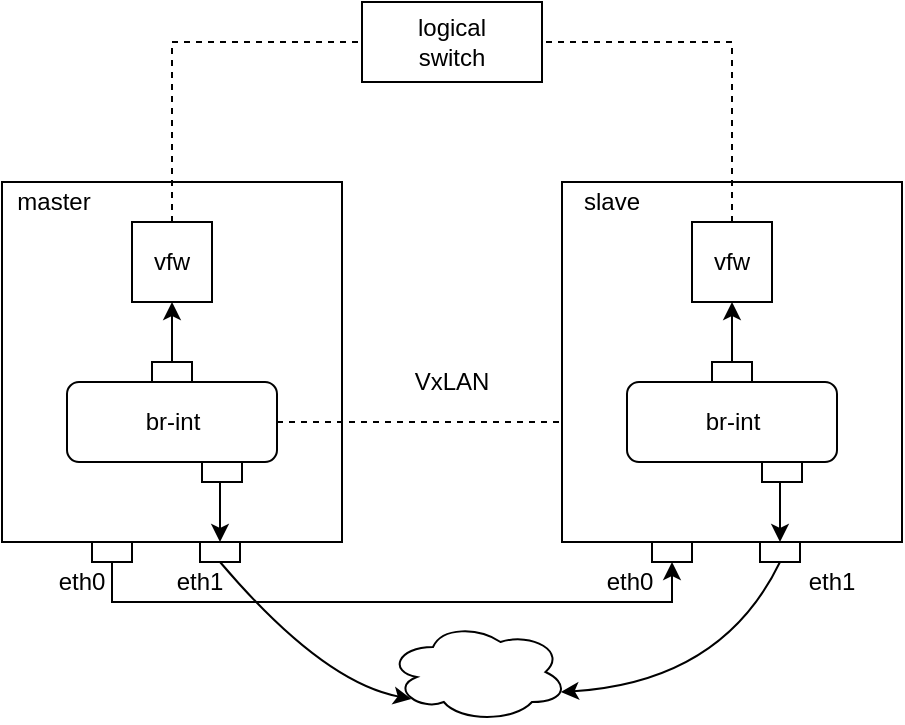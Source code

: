 <mxfile version="12.9.4" type="github"><diagram id="NUOA6mpo8N-NY2d6egCE" name="Page-1"><mxGraphModel dx="1102" dy="582" grid="1" gridSize="10" guides="1" tooltips="1" connect="1" arrows="1" fold="1" page="1" pageScale="1" pageWidth="827" pageHeight="1169" math="0" shadow="0"><root><mxCell id="0"/><mxCell id="1" parent="0"/><mxCell id="D7tAY-Ja1K5RIbv1iKdG-1" value="" style="rounded=0;whiteSpace=wrap;html=1;" vertex="1" parent="1"><mxGeometry x="80" y="110" width="170" height="180" as="geometry"/></mxCell><mxCell id="D7tAY-Ja1K5RIbv1iKdG-27" style="edgeStyle=orthogonalEdgeStyle;rounded=0;orthogonalLoop=1;jettySize=auto;html=1;exitX=1;exitY=0.5;exitDx=0;exitDy=0;dashed=1;endArrow=none;endFill=0;" edge="1" parent="1" source="D7tAY-Ja1K5RIbv1iKdG-2" target="D7tAY-Ja1K5RIbv1iKdG-14"><mxGeometry relative="1" as="geometry"/></mxCell><mxCell id="D7tAY-Ja1K5RIbv1iKdG-2" value="br-int" style="rounded=1;whiteSpace=wrap;html=1;" vertex="1" parent="1"><mxGeometry x="112.5" y="210" width="105" height="40" as="geometry"/></mxCell><mxCell id="D7tAY-Ja1K5RIbv1iKdG-29" style="edgeStyle=orthogonalEdgeStyle;rounded=0;orthogonalLoop=1;jettySize=auto;html=1;exitX=0.5;exitY=1;exitDx=0;exitDy=0;entryX=0.5;entryY=0;entryDx=0;entryDy=0;endArrow=classic;endFill=1;" edge="1" parent="1" source="D7tAY-Ja1K5RIbv1iKdG-3" target="D7tAY-Ja1K5RIbv1iKdG-10"><mxGeometry relative="1" as="geometry"/></mxCell><mxCell id="D7tAY-Ja1K5RIbv1iKdG-3" value="" style="rounded=0;whiteSpace=wrap;html=1;" vertex="1" parent="1"><mxGeometry x="180" y="250" width="20" height="10" as="geometry"/></mxCell><mxCell id="D7tAY-Ja1K5RIbv1iKdG-8" value="" style="edgeStyle=orthogonalEdgeStyle;rounded=0;orthogonalLoop=1;jettySize=auto;html=1;entryX=0.5;entryY=1;entryDx=0;entryDy=0;entryPerimeter=0;" edge="1" parent="1" source="D7tAY-Ja1K5RIbv1iKdG-4" target="D7tAY-Ja1K5RIbv1iKdG-5"><mxGeometry relative="1" as="geometry"><mxPoint x="165" y="120" as="targetPoint"/></mxGeometry></mxCell><mxCell id="D7tAY-Ja1K5RIbv1iKdG-4" value="" style="rounded=0;whiteSpace=wrap;html=1;" vertex="1" parent="1"><mxGeometry x="155" y="200" width="20" height="10" as="geometry"/></mxCell><mxCell id="D7tAY-Ja1K5RIbv1iKdG-25" style="edgeStyle=orthogonalEdgeStyle;rounded=0;orthogonalLoop=1;jettySize=auto;html=1;exitX=0.5;exitY=0;exitDx=0;exitDy=0;entryX=0;entryY=0.5;entryDx=0;entryDy=0;dashed=1;endArrow=none;endFill=0;" edge="1" parent="1" source="D7tAY-Ja1K5RIbv1iKdG-5" target="D7tAY-Ja1K5RIbv1iKdG-23"><mxGeometry relative="1" as="geometry"/></mxCell><mxCell id="D7tAY-Ja1K5RIbv1iKdG-5" value="vfw" style="whiteSpace=wrap;html=1;aspect=fixed;" vertex="1" parent="1"><mxGeometry x="145" y="130" width="40" height="40" as="geometry"/></mxCell><mxCell id="D7tAY-Ja1K5RIbv1iKdG-45" style="edgeStyle=orthogonalEdgeStyle;rounded=0;orthogonalLoop=1;jettySize=auto;html=1;exitX=0.5;exitY=1;exitDx=0;exitDy=0;entryX=0.5;entryY=1;entryDx=0;entryDy=0;endArrow=classic;endFill=1;" edge="1" parent="1" source="D7tAY-Ja1K5RIbv1iKdG-9" target="D7tAY-Ja1K5RIbv1iKdG-19"><mxGeometry relative="1" as="geometry"/></mxCell><mxCell id="D7tAY-Ja1K5RIbv1iKdG-9" value="" style="rounded=0;whiteSpace=wrap;html=1;" vertex="1" parent="1"><mxGeometry x="125" y="290" width="20" height="10" as="geometry"/></mxCell><mxCell id="D7tAY-Ja1K5RIbv1iKdG-10" value="" style="rounded=0;whiteSpace=wrap;html=1;" vertex="1" parent="1"><mxGeometry x="179" y="290" width="20" height="10" as="geometry"/></mxCell><mxCell id="D7tAY-Ja1K5RIbv1iKdG-11" value="eth0" style="text;html=1;strokeColor=none;fillColor=none;align=center;verticalAlign=middle;whiteSpace=wrap;rounded=0;" vertex="1" parent="1"><mxGeometry x="100" y="300" width="40" height="20" as="geometry"/></mxCell><mxCell id="D7tAY-Ja1K5RIbv1iKdG-12" value="eth1" style="text;html=1;strokeColor=none;fillColor=none;align=center;verticalAlign=middle;whiteSpace=wrap;rounded=0;" vertex="1" parent="1"><mxGeometry x="159" y="300" width="40" height="20" as="geometry"/></mxCell><mxCell id="D7tAY-Ja1K5RIbv1iKdG-13" value="" style="rounded=0;whiteSpace=wrap;html=1;" vertex="1" parent="1"><mxGeometry x="360" y="110" width="170" height="180" as="geometry"/></mxCell><mxCell id="D7tAY-Ja1K5RIbv1iKdG-14" value="br-int" style="rounded=1;whiteSpace=wrap;html=1;" vertex="1" parent="1"><mxGeometry x="392.5" y="210" width="105" height="40" as="geometry"/></mxCell><mxCell id="D7tAY-Ja1K5RIbv1iKdG-30" style="edgeStyle=orthogonalEdgeStyle;rounded=0;orthogonalLoop=1;jettySize=auto;html=1;exitX=0.5;exitY=1;exitDx=0;exitDy=0;entryX=0.5;entryY=0;entryDx=0;entryDy=0;endArrow=classic;endFill=1;" edge="1" parent="1" source="D7tAY-Ja1K5RIbv1iKdG-15" target="D7tAY-Ja1K5RIbv1iKdG-20"><mxGeometry relative="1" as="geometry"/></mxCell><mxCell id="D7tAY-Ja1K5RIbv1iKdG-15" value="" style="rounded=0;whiteSpace=wrap;html=1;" vertex="1" parent="1"><mxGeometry x="460" y="250" width="20" height="10" as="geometry"/></mxCell><mxCell id="D7tAY-Ja1K5RIbv1iKdG-16" value="" style="edgeStyle=orthogonalEdgeStyle;rounded=0;orthogonalLoop=1;jettySize=auto;html=1;entryX=0.5;entryY=1;entryDx=0;entryDy=0;entryPerimeter=0;" edge="1" parent="1" source="D7tAY-Ja1K5RIbv1iKdG-17" target="D7tAY-Ja1K5RIbv1iKdG-18"><mxGeometry relative="1" as="geometry"><mxPoint x="445" y="120" as="targetPoint"/></mxGeometry></mxCell><mxCell id="D7tAY-Ja1K5RIbv1iKdG-17" value="" style="rounded=0;whiteSpace=wrap;html=1;" vertex="1" parent="1"><mxGeometry x="435" y="200" width="20" height="10" as="geometry"/></mxCell><mxCell id="D7tAY-Ja1K5RIbv1iKdG-26" style="edgeStyle=orthogonalEdgeStyle;rounded=0;orthogonalLoop=1;jettySize=auto;html=1;exitX=0.5;exitY=0;exitDx=0;exitDy=0;entryX=1;entryY=0.5;entryDx=0;entryDy=0;dashed=1;endArrow=none;endFill=0;" edge="1" parent="1" source="D7tAY-Ja1K5RIbv1iKdG-18" target="D7tAY-Ja1K5RIbv1iKdG-23"><mxGeometry relative="1" as="geometry"/></mxCell><mxCell id="D7tAY-Ja1K5RIbv1iKdG-18" value="vfw" style="whiteSpace=wrap;html=1;aspect=fixed;" vertex="1" parent="1"><mxGeometry x="425" y="130" width="40" height="40" as="geometry"/></mxCell><mxCell id="D7tAY-Ja1K5RIbv1iKdG-19" value="" style="rounded=0;whiteSpace=wrap;html=1;" vertex="1" parent="1"><mxGeometry x="405" y="290" width="20" height="10" as="geometry"/></mxCell><mxCell id="D7tAY-Ja1K5RIbv1iKdG-20" value="" style="rounded=0;whiteSpace=wrap;html=1;" vertex="1" parent="1"><mxGeometry x="459" y="290" width="20" height="10" as="geometry"/></mxCell><mxCell id="D7tAY-Ja1K5RIbv1iKdG-22" value="eth1" style="text;html=1;strokeColor=none;fillColor=none;align=center;verticalAlign=middle;whiteSpace=wrap;rounded=0;" vertex="1" parent="1"><mxGeometry x="475" y="300" width="40" height="20" as="geometry"/></mxCell><mxCell id="D7tAY-Ja1K5RIbv1iKdG-23" value="logical&lt;br&gt;switch" style="rounded=0;whiteSpace=wrap;html=1;" vertex="1" parent="1"><mxGeometry x="260" y="20" width="90" height="40" as="geometry"/></mxCell><mxCell id="D7tAY-Ja1K5RIbv1iKdG-28" value="VxLAN" style="text;html=1;strokeColor=none;fillColor=none;align=center;verticalAlign=middle;whiteSpace=wrap;rounded=0;" vertex="1" parent="1"><mxGeometry x="285" y="200" width="40" height="20" as="geometry"/></mxCell><mxCell id="D7tAY-Ja1K5RIbv1iKdG-31" value="" style="ellipse;shape=cloud;whiteSpace=wrap;html=1;" vertex="1" parent="1"><mxGeometry x="273" y="330" width="90" height="50" as="geometry"/></mxCell><mxCell id="D7tAY-Ja1K5RIbv1iKdG-32" value="master" style="text;html=1;strokeColor=none;fillColor=none;align=center;verticalAlign=middle;whiteSpace=wrap;rounded=0;" vertex="1" parent="1"><mxGeometry x="86" y="110" width="40" height="20" as="geometry"/></mxCell><mxCell id="D7tAY-Ja1K5RIbv1iKdG-33" value="slave" style="text;html=1;strokeColor=none;fillColor=none;align=center;verticalAlign=middle;whiteSpace=wrap;rounded=0;" vertex="1" parent="1"><mxGeometry x="365" y="110" width="40" height="20" as="geometry"/></mxCell><mxCell id="D7tAY-Ja1K5RIbv1iKdG-36" value="" style="curved=1;endArrow=classic;html=1;exitX=0.5;exitY=1;exitDx=0;exitDy=0;entryX=0.13;entryY=0.77;entryDx=0;entryDy=0;entryPerimeter=0;" edge="1" parent="1" source="D7tAY-Ja1K5RIbv1iKdG-10" target="D7tAY-Ja1K5RIbv1iKdG-31"><mxGeometry width="50" height="50" relative="1" as="geometry"><mxPoint x="160" y="400" as="sourcePoint"/><mxPoint x="260" y="358" as="targetPoint"/><Array as="points"><mxPoint x="240" y="360"/></Array></mxGeometry></mxCell><mxCell id="D7tAY-Ja1K5RIbv1iKdG-37" value="" style="curved=1;endArrow=classic;html=1;exitX=0.5;exitY=1;exitDx=0;exitDy=0;entryX=0.96;entryY=0.7;entryDx=0;entryDy=0;entryPerimeter=0;" edge="1" parent="1" source="D7tAY-Ja1K5RIbv1iKdG-20" target="D7tAY-Ja1K5RIbv1iKdG-31"><mxGeometry width="50" height="50" relative="1" as="geometry"><mxPoint x="390" y="380" as="sourcePoint"/><mxPoint x="440" y="330" as="targetPoint"/><Array as="points"><mxPoint x="440" y="360"/></Array></mxGeometry></mxCell><mxCell id="D7tAY-Ja1K5RIbv1iKdG-44" value="eth0" style="text;html=1;strokeColor=none;fillColor=none;align=center;verticalAlign=middle;whiteSpace=wrap;rounded=0;" vertex="1" parent="1"><mxGeometry x="374" y="300" width="40" height="20" as="geometry"/></mxCell></root></mxGraphModel></diagram></mxfile>
